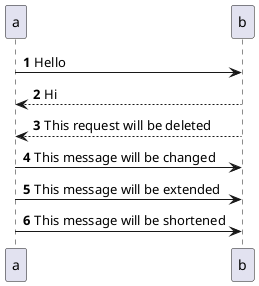 @startuml original
autonumber

a -> b: Hello
b --> a: Hi
b --> a: This request will be deleted
a -> b: This message will be changed
a -> b: This message will be extended
a -> b: This message will be shortened

@enduml